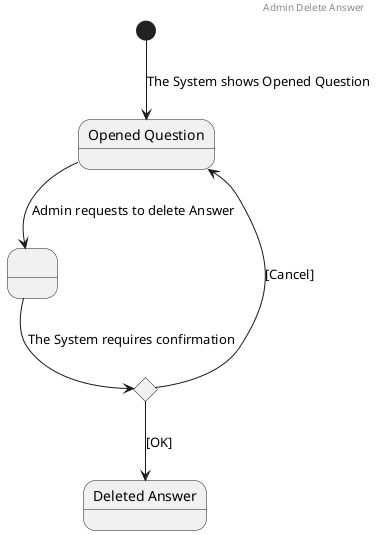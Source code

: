 @startuml

header Admin Delete Answer

state "Opened Question" as s1
state " " as s2
state "Deleted Answer" as s4
state "Decision" as Decision <<choice>>

[*] --> s1 : The System shows Opened Question
s1 -down-> s2 : Admin requests to delete Answer
s2 -down-> Decision : The System requires confirmation
Decision -down-> s4 : [OK]
Decision -down-> s1 : [Cancel]

@enduml